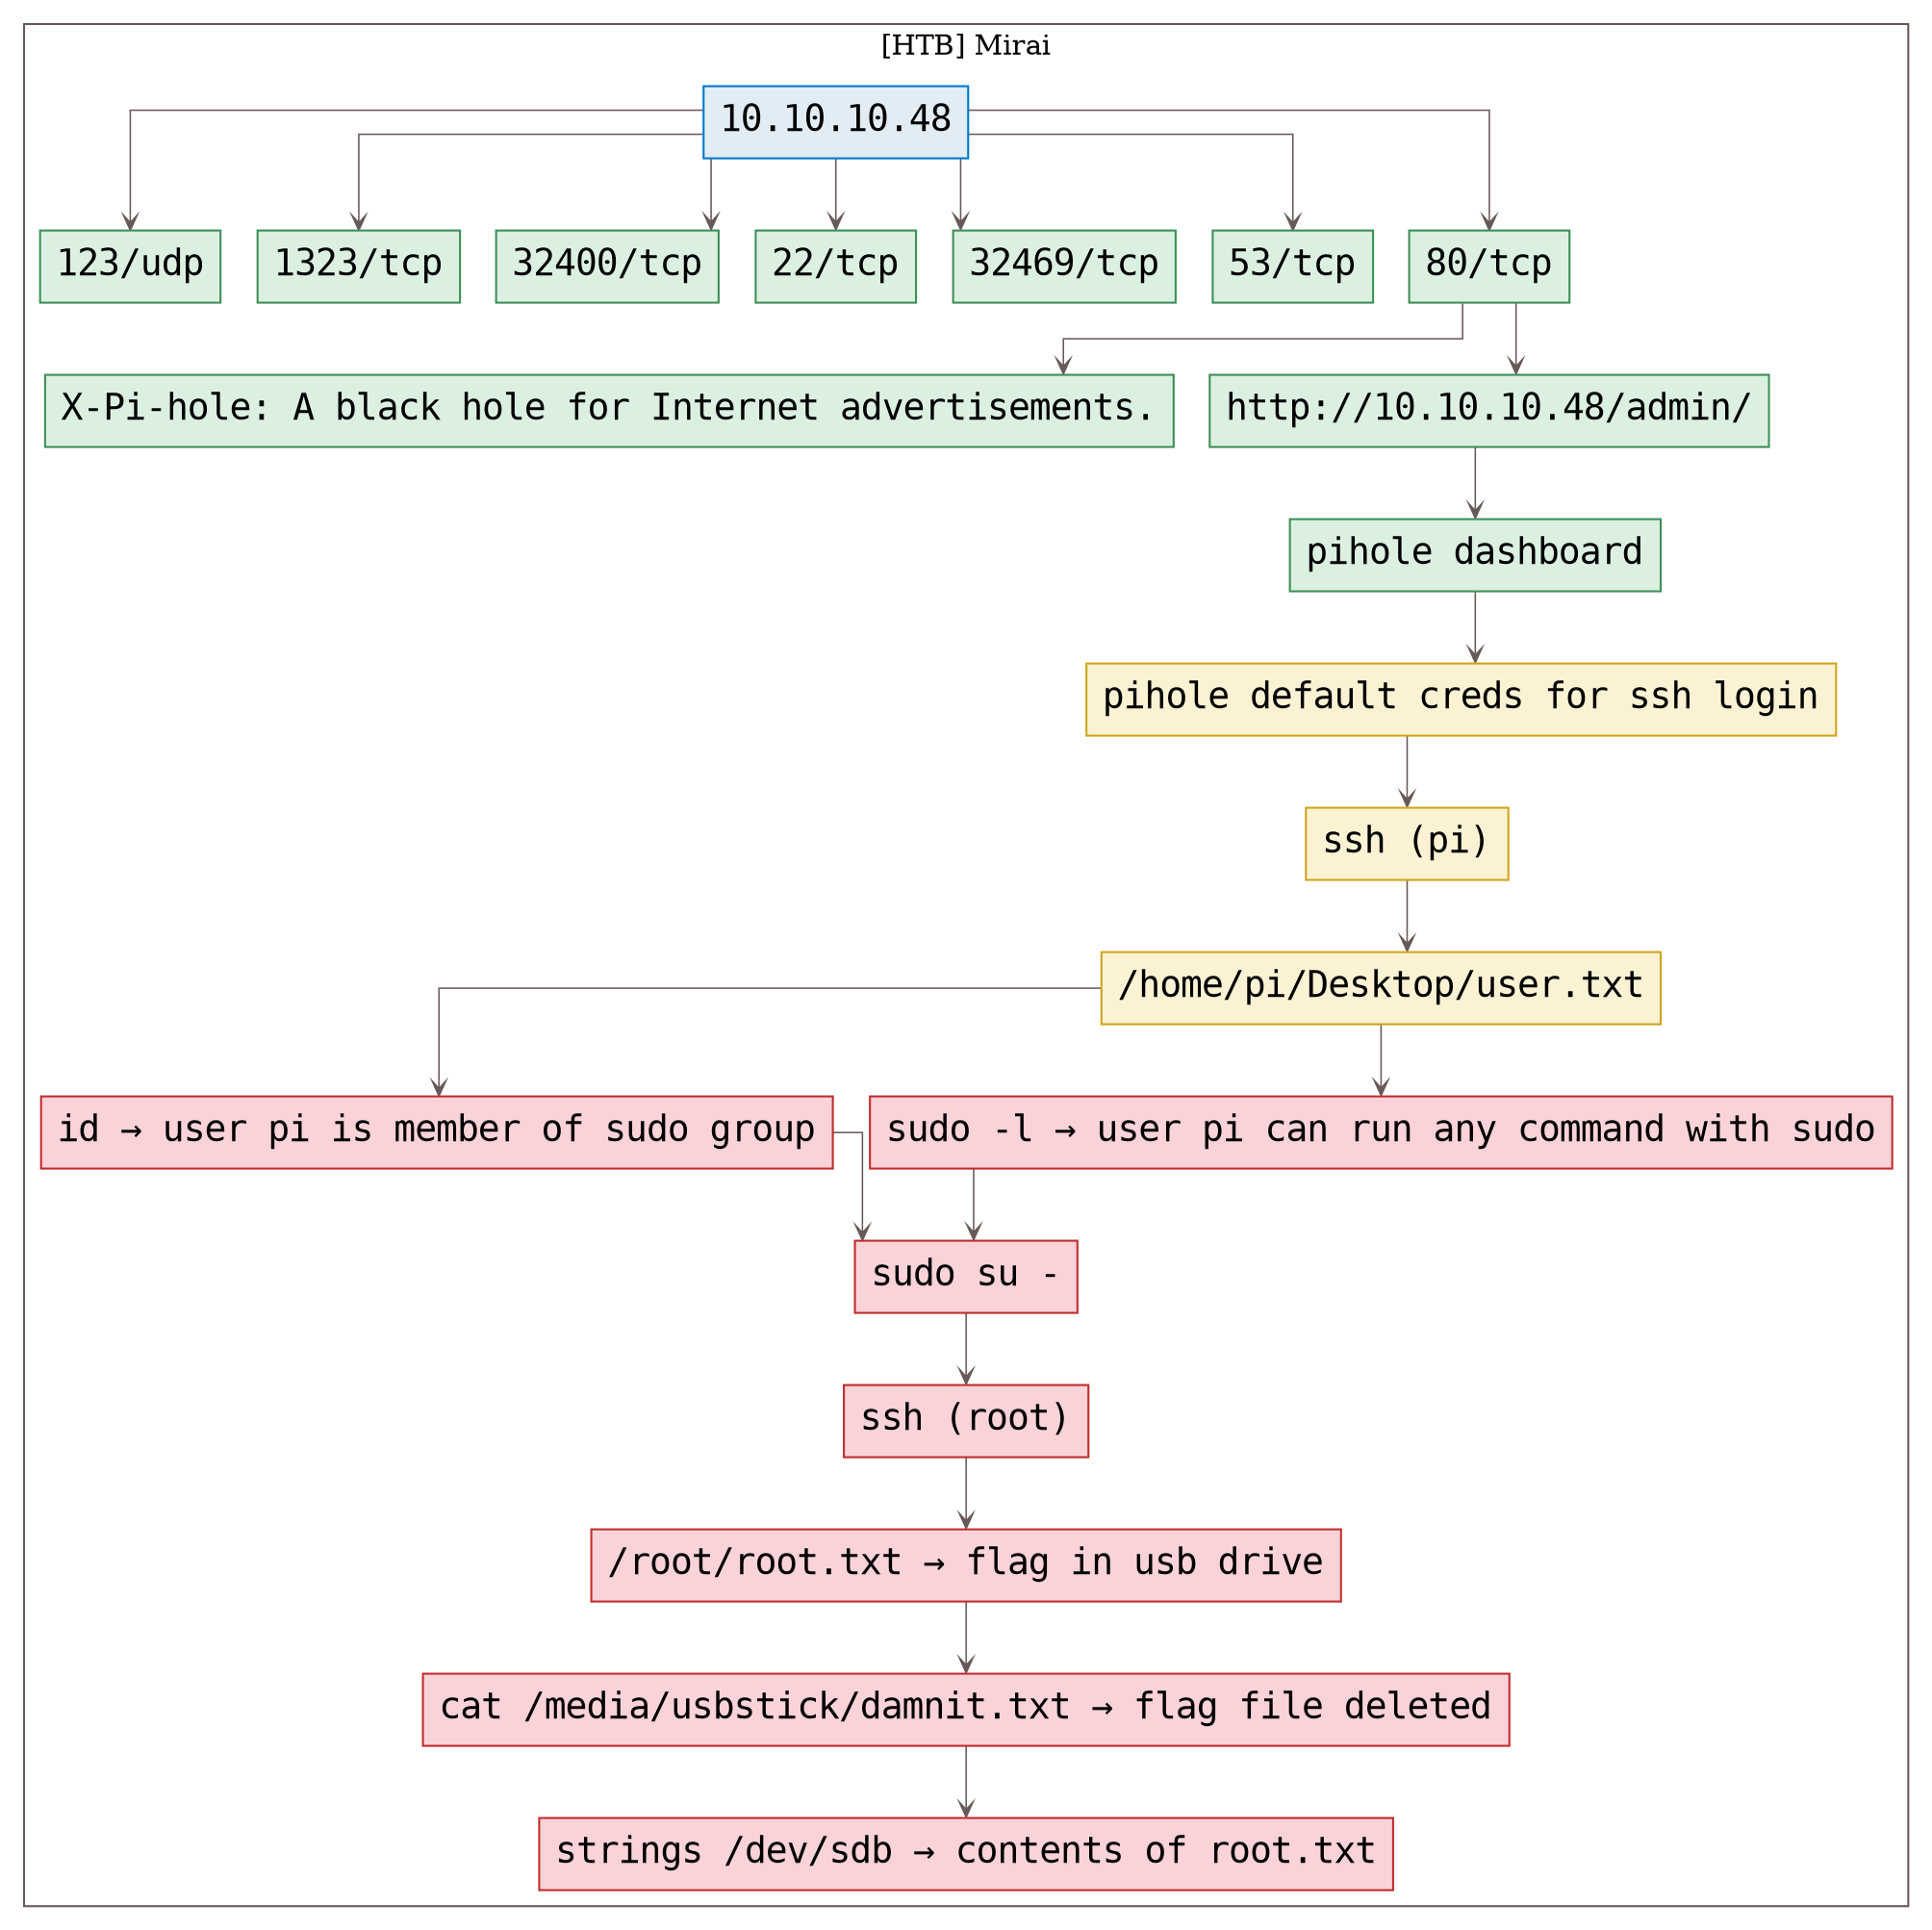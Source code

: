 digraph G {
  #rankdir=LR;
  nodesdictep=1.0; splines="ortho"; K=0.6; overlap=scale; fixedsize=true; resolution=72; bgcolor="#ffffff"; outputorder="edgesfirst";
  node [fontname="courier" fontsize=18 shape=box width=0.25 fillcolor="white" style="filled,solid"];
  edge [style=solid color="#665957" penwidth=0.75 arrowhead=vee arrowsize=0.75 ];

  0[label="10.10.10.48" color="#0077cc" fillcolor="#e1ecf4" tooltip="[HTB] Mirai"];
  10[label="id → user pi is member of sudo group" color="#c02d2e" fillcolor="#f9d3d7" tooltip="Phase #3:Privilege Escalation"];
  11[label="sudo su -" color="#c02d2e" fillcolor="#f9d3d7" tooltip="Phase #3:Privilege Escalation"];
  12[label="sudo -l → user pi can run any command with sudo" color="#c02d2e" fillcolor="#f9d3d7" tooltip="Phase #3:Privilege Escalation"];
  13[label="ssh (root)" color="#c02d2e" fillcolor="#f9d3d7" tooltip="Phase #3:Privilege Escalation"];
  14[label="/root/root.txt → flag in usb drive" color="#c02d2e" fillcolor="#f9d3d7" tooltip="Phase #3:Privilege Escalation"];
  15[label="cat /media/usbstick/damnit.txt → flag file deleted" color="#c02d2e" fillcolor="#f9d3d7" tooltip="Phase #3:Privilege Escalation"];
  16[label="strings /dev/sdb → contents of root.txt" color="#c02d2e" fillcolor="#f9d3d7" tooltip="Phase #3:Privilege Escalation"];
  17[label="123/udp" color="#3d8f58" fillcolor="#dcf0e2" tooltip="Phase #1:Enumeration"];
  18[label="1323/tcp" color="#3d8f58" fillcolor="#dcf0e2" tooltip="Phase #1:Enumeration"];
  19[label="32400/tcp" color="#3d8f58" fillcolor="#dcf0e2" tooltip="Phase #1:Enumeration"];
  1[label="22/tcp" color="#3d8f58" fillcolor="#dcf0e2" tooltip="Phase #1:Enumeration"];
  20[label="32469/tcp" color="#3d8f58" fillcolor="#dcf0e2" tooltip="Phase #1:Enumeration"];
  2[label="53/tcp" color="#3d8f58" fillcolor="#dcf0e2" tooltip="Phase #1:Enumeration"];
  3[label="80/tcp" color="#3d8f58" fillcolor="#dcf0e2" tooltip="Phase #1:Enumeration"];
  4[label="X-Pi-hole: A black hole for Internet advertisements." color="#3d8f58" fillcolor="#dcf0e2" tooltip="Phase #1:Enumeration"];
  5[label="http://10.10.10.48/admin/" color="#3d8f58" fillcolor="#dcf0e2" tooltip="Phase #1:Enumeration"];
  6[label="pihole dashboard" color="#3d8f58" fillcolor="#dcf0e2" tooltip="Phase #1:Enumeration"];
  7[label="pihole default creds for ssh login" color="#cea51b" fillcolor="#fbf2d4" tooltip="Phase #2:Exploitation"];
  8[label="ssh (pi)" color="#cea51b" fillcolor="#fbf2d4" tooltip="Phase #2:Exploitation"];
  9[label="/home/pi/Desktop/user.txt" color="#cea51b" fillcolor="#fbf2d4" tooltip="Phase #2:Exploitation"];

  subgraph cluster_0 {
    node [style="filled,solid"];
    label = "[HTB] Mirai";
    color = "#665957";
    0 -> 1 [color="#665957"];
    0 -> 17 [color="#665957"];
    0 -> 18 [color="#665957"];
    0 -> 19 [color="#665957"];
    0 -> 2 [color="#665957"];
    0 -> 20 [color="#665957"];
    0 -> 3 [color="#665957"];
    10 -> 11 [color="#665957"];
    11 -> 13 [color="#665957"];
    12 -> 11 [color="#665957"];
    13 -> 14 [color="#665957"];
    14 -> 15 [color="#665957"];
    15 -> 16 [color="#665957"];
    3 -> 4 [color="#665957"];
    3 -> 5 [color="#665957"];
    5 -> 6 [color="#665957"];
    6 -> 7 [color="#665957"];
    7 -> 8 [color="#665957"];
    8 -> 9 [color="#665957"];
    9 -> 10 [color="#665957"];
    9 -> 12 [color="#665957"];
  }
}
